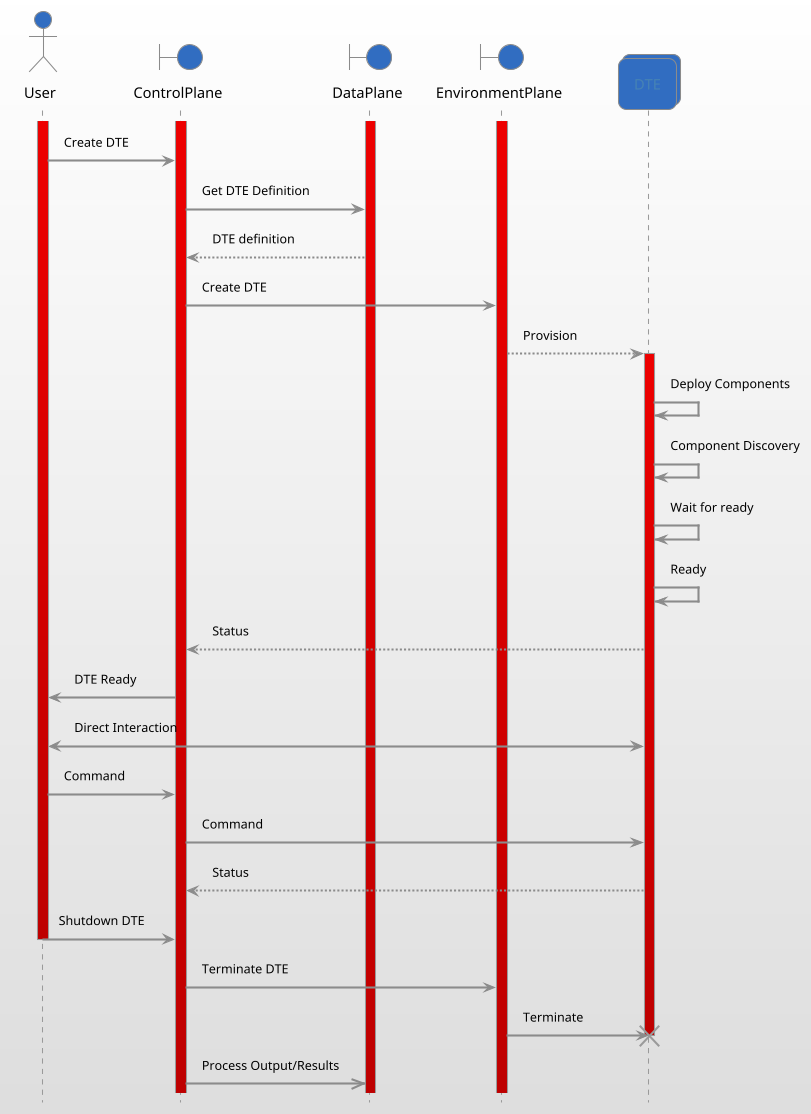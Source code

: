 @startuml
!theme metal
skinparam BackgroundColor #FFFFFF-#DEDEDE

skinparam boundary box color green

skinparam arrow {
	Thickness 2
	Color #8B8B8B
	FontColor black
    FontSize  14
}
skinparam defaultFontName       "Sans"
skinparam defaultFontSize  12
skinparam actor {
    BorderColor #8B8B8B
	BackgroundColor #316DC1
    FontColor black
    FontSize  14
}

skinparam collections {
    BorderColor #8B8B8B
	BackgroundColor #316DC1
    TitleFontColor black
    FontSize  14
}

skinparam boundary {
    BorderColor #8B8B8B
	BackgroundColor #316DC1
    FontColor black
    FontSize  14
    
}

skinparam sequence {
    LifeLineBackgroundColor #EE0000-#BE0000
}

hide footbox
actor User 
boundary ControlPlane
boundary DataPlane
boundary EnvironmentPlane
collections DTE
activate ControlPlane
activate DataPlane
activate EnvironmentPlane
activate User

User->ControlPlane : Create DTE
ControlPlane->DataPlane : Get DTE Definition
return DTE definition
ControlPlane->EnvironmentPlane : Create DTE
EnvironmentPlane-->DTE : Provision
activate DTE
DTE->DTE : Deploy Components
DTE->DTE : Component Discovery
DTE->DTE : Wait for ready
DTE->DTE : Ready
DTE-->ControlPlane : Status
ControlPlane->User : DTE Ready
User <-> DTE : Direct Interaction
User -> ControlPlane : Command
ControlPlane->DTE : Command
DTE-->ControlPlane : Status
User->ControlPlane : Shutdown DTE
deactivate User
ControlPlane->EnvironmentPlane : Terminate DTE
EnvironmentPlane->DTE : Terminate
destroy DTE
ControlPlane->>DataPlane : Process Output/Results

@enduml